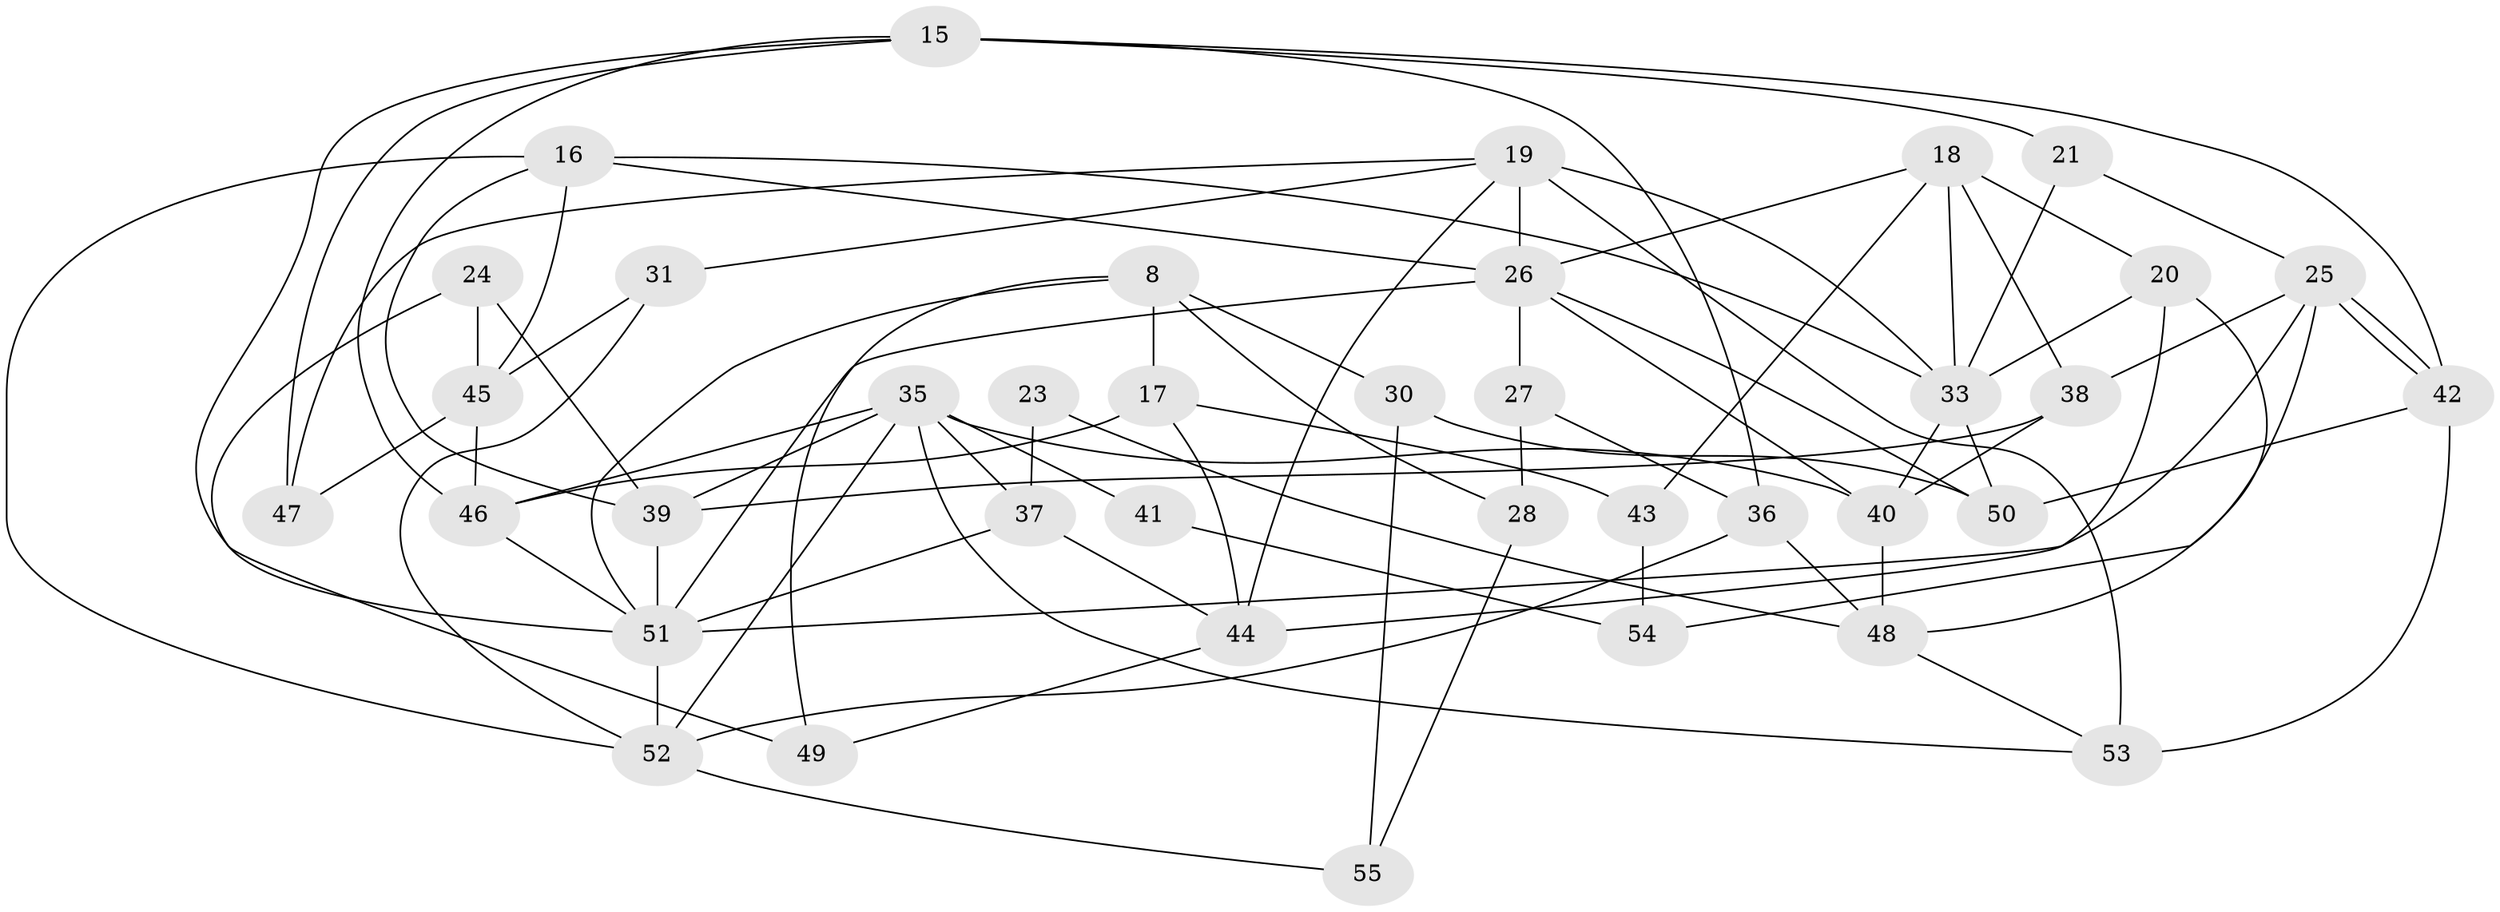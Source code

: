 // original degree distribution, {3: 0.38181818181818183, 4: 0.2545454545454545, 2: 0.05454545454545454, 5: 0.16363636363636364, 6: 0.10909090909090909, 7: 0.03636363636363636}
// Generated by graph-tools (version 1.1) at 2025/52/03/04/25 21:52:59]
// undirected, 38 vertices, 84 edges
graph export_dot {
graph [start="1"]
  node [color=gray90,style=filled];
  8;
  15 [super="+6"];
  16;
  17;
  18 [super="+12"];
  19 [super="+10"];
  20;
  21;
  23;
  24;
  25;
  26 [super="+5"];
  27;
  28;
  30 [super="+29"];
  31;
  33 [super="+22"];
  35 [super="+32"];
  36;
  37;
  38;
  39 [super="+34"];
  40;
  41;
  42;
  43;
  44 [super="+14"];
  45 [super="+11"];
  46;
  47;
  48 [super="+13"];
  49;
  50;
  51 [super="+7"];
  52 [super="+4"];
  53;
  54;
  55;
  8 -- 17;
  8 -- 28;
  8 -- 30 [weight=2];
  8 -- 49;
  8 -- 51 [weight=2];
  15 -- 42;
  15 -- 51;
  15 -- 36;
  15 -- 21;
  15 -- 46;
  15 -- 47;
  16 -- 26;
  16 -- 45;
  16 -- 52;
  16 -- 39;
  16 -- 33;
  17 -- 44;
  17 -- 43;
  17 -- 46;
  18 -- 20 [weight=2];
  18 -- 38;
  18 -- 33;
  18 -- 26;
  18 -- 43;
  19 -- 47;
  19 -- 31;
  19 -- 33 [weight=2];
  19 -- 53;
  19 -- 26;
  19 -- 44;
  20 -- 48;
  20 -- 33;
  20 -- 44;
  21 -- 33;
  21 -- 25;
  23 -- 37;
  23 -- 48;
  24 -- 39;
  24 -- 45;
  24 -- 49;
  25 -- 38;
  25 -- 42;
  25 -- 42;
  25 -- 54;
  25 -- 51;
  26 -- 51;
  26 -- 40;
  26 -- 27;
  26 -- 50;
  27 -- 36;
  27 -- 28;
  28 -- 55;
  30 -- 50;
  30 -- 55;
  31 -- 45;
  31 -- 52;
  33 -- 50;
  33 -- 40;
  35 -- 37;
  35 -- 40;
  35 -- 53;
  35 -- 39 [weight=3];
  35 -- 52;
  35 -- 41;
  35 -- 46;
  36 -- 52;
  36 -- 48;
  37 -- 51;
  37 -- 44;
  38 -- 40;
  38 -- 39;
  39 -- 51 [weight=2];
  40 -- 48;
  41 -- 54;
  42 -- 50;
  42 -- 53;
  43 -- 54;
  44 -- 49;
  45 -- 46 [weight=2];
  45 -- 47;
  46 -- 51;
  48 -- 53;
  51 -- 52 [weight=2];
  52 -- 55;
}

